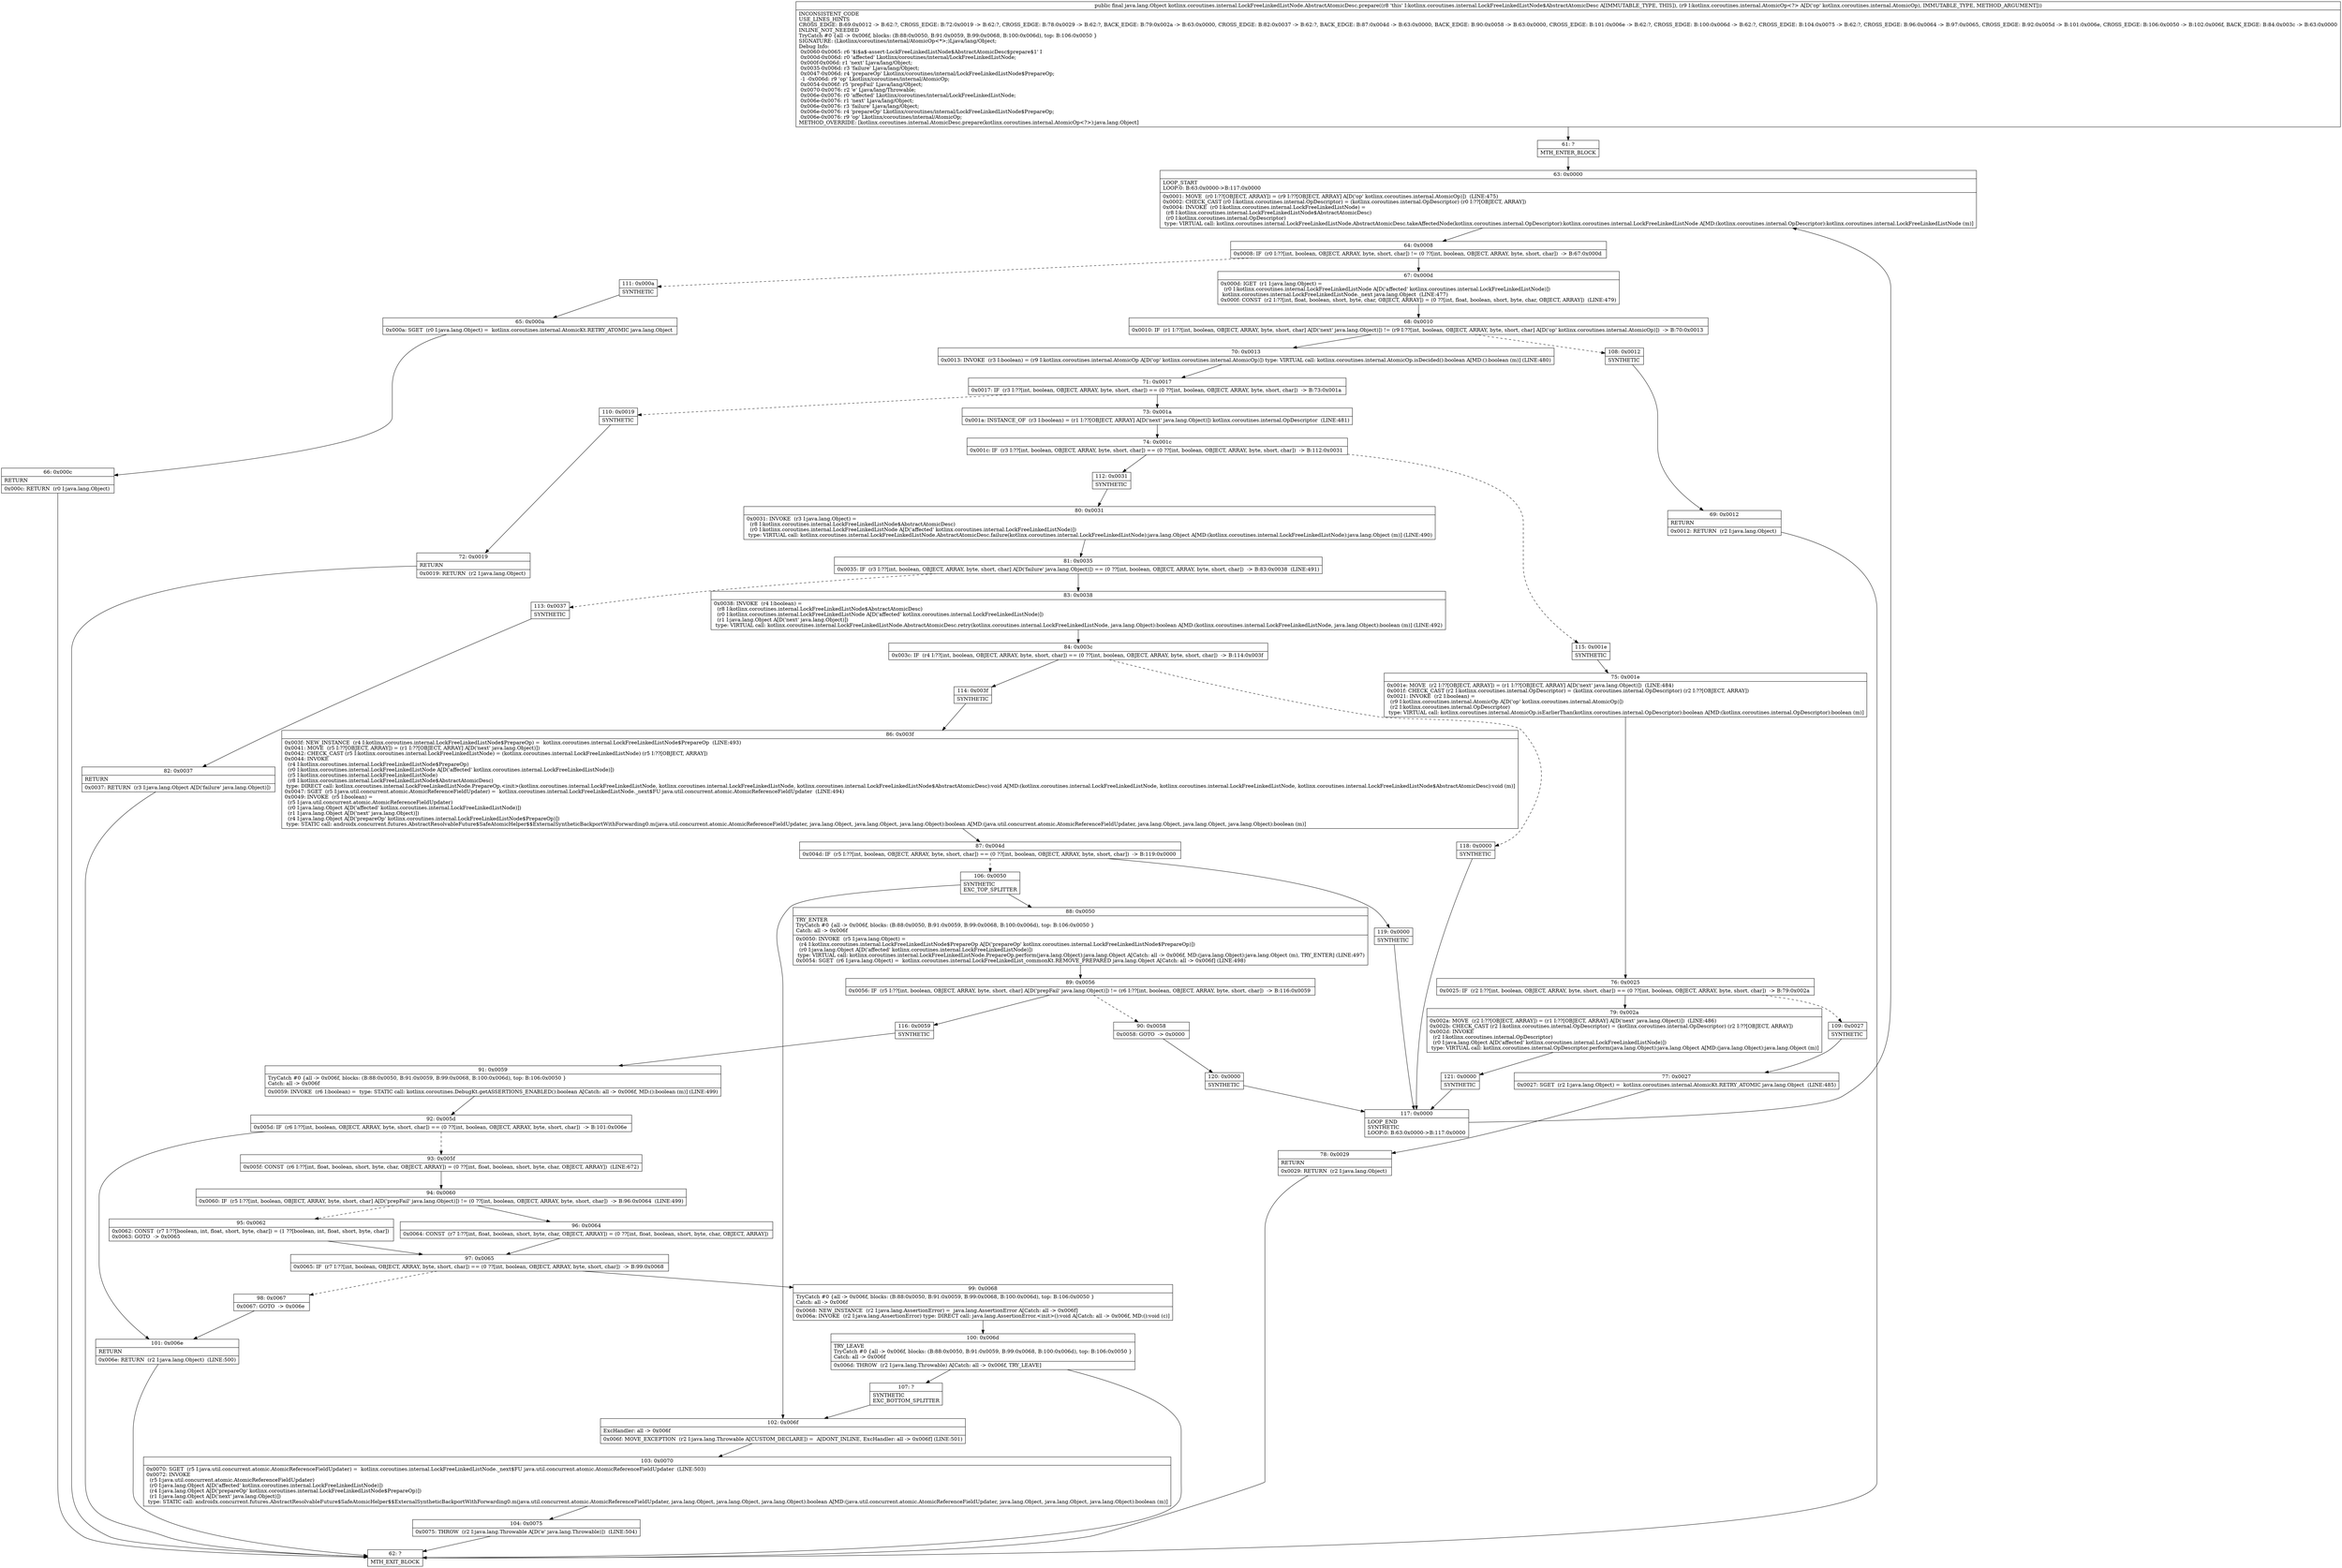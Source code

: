 digraph "CFG forkotlinx.coroutines.internal.LockFreeLinkedListNode.AbstractAtomicDesc.prepare(Lkotlinx\/coroutines\/internal\/AtomicOp;)Ljava\/lang\/Object;" {
Node_61 [shape=record,label="{61\:\ ?|MTH_ENTER_BLOCK\l}"];
Node_63 [shape=record,label="{63\:\ 0x0000|LOOP_START\lLOOP:0: B:63:0x0000\-\>B:117:0x0000\l|0x0001: MOVE  (r0 I:??[OBJECT, ARRAY]) = (r9 I:??[OBJECT, ARRAY] A[D('op' kotlinx.coroutines.internal.AtomicOp)])  (LINE:475)\l0x0002: CHECK_CAST (r0 I:kotlinx.coroutines.internal.OpDescriptor) = (kotlinx.coroutines.internal.OpDescriptor) (r0 I:??[OBJECT, ARRAY]) \l0x0004: INVOKE  (r0 I:kotlinx.coroutines.internal.LockFreeLinkedListNode) = \l  (r8 I:kotlinx.coroutines.internal.LockFreeLinkedListNode$AbstractAtomicDesc)\l  (r0 I:kotlinx.coroutines.internal.OpDescriptor)\l type: VIRTUAL call: kotlinx.coroutines.internal.LockFreeLinkedListNode.AbstractAtomicDesc.takeAffectedNode(kotlinx.coroutines.internal.OpDescriptor):kotlinx.coroutines.internal.LockFreeLinkedListNode A[MD:(kotlinx.coroutines.internal.OpDescriptor):kotlinx.coroutines.internal.LockFreeLinkedListNode (m)]\l}"];
Node_64 [shape=record,label="{64\:\ 0x0008|0x0008: IF  (r0 I:??[int, boolean, OBJECT, ARRAY, byte, short, char]) != (0 ??[int, boolean, OBJECT, ARRAY, byte, short, char])  \-\> B:67:0x000d \l}"];
Node_67 [shape=record,label="{67\:\ 0x000d|0x000d: IGET  (r1 I:java.lang.Object) = \l  (r0 I:kotlinx.coroutines.internal.LockFreeLinkedListNode A[D('affected' kotlinx.coroutines.internal.LockFreeLinkedListNode)])\l kotlinx.coroutines.internal.LockFreeLinkedListNode._next java.lang.Object  (LINE:477)\l0x000f: CONST  (r2 I:??[int, float, boolean, short, byte, char, OBJECT, ARRAY]) = (0 ??[int, float, boolean, short, byte, char, OBJECT, ARRAY])  (LINE:479)\l}"];
Node_68 [shape=record,label="{68\:\ 0x0010|0x0010: IF  (r1 I:??[int, boolean, OBJECT, ARRAY, byte, short, char] A[D('next' java.lang.Object)]) != (r9 I:??[int, boolean, OBJECT, ARRAY, byte, short, char] A[D('op' kotlinx.coroutines.internal.AtomicOp)])  \-\> B:70:0x0013 \l}"];
Node_70 [shape=record,label="{70\:\ 0x0013|0x0013: INVOKE  (r3 I:boolean) = (r9 I:kotlinx.coroutines.internal.AtomicOp A[D('op' kotlinx.coroutines.internal.AtomicOp)]) type: VIRTUAL call: kotlinx.coroutines.internal.AtomicOp.isDecided():boolean A[MD:():boolean (m)] (LINE:480)\l}"];
Node_71 [shape=record,label="{71\:\ 0x0017|0x0017: IF  (r3 I:??[int, boolean, OBJECT, ARRAY, byte, short, char]) == (0 ??[int, boolean, OBJECT, ARRAY, byte, short, char])  \-\> B:73:0x001a \l}"];
Node_73 [shape=record,label="{73\:\ 0x001a|0x001a: INSTANCE_OF  (r3 I:boolean) = (r1 I:??[OBJECT, ARRAY] A[D('next' java.lang.Object)]) kotlinx.coroutines.internal.OpDescriptor  (LINE:481)\l}"];
Node_74 [shape=record,label="{74\:\ 0x001c|0x001c: IF  (r3 I:??[int, boolean, OBJECT, ARRAY, byte, short, char]) == (0 ??[int, boolean, OBJECT, ARRAY, byte, short, char])  \-\> B:112:0x0031 \l}"];
Node_112 [shape=record,label="{112\:\ 0x0031|SYNTHETIC\l}"];
Node_80 [shape=record,label="{80\:\ 0x0031|0x0031: INVOKE  (r3 I:java.lang.Object) = \l  (r8 I:kotlinx.coroutines.internal.LockFreeLinkedListNode$AbstractAtomicDesc)\l  (r0 I:kotlinx.coroutines.internal.LockFreeLinkedListNode A[D('affected' kotlinx.coroutines.internal.LockFreeLinkedListNode)])\l type: VIRTUAL call: kotlinx.coroutines.internal.LockFreeLinkedListNode.AbstractAtomicDesc.failure(kotlinx.coroutines.internal.LockFreeLinkedListNode):java.lang.Object A[MD:(kotlinx.coroutines.internal.LockFreeLinkedListNode):java.lang.Object (m)] (LINE:490)\l}"];
Node_81 [shape=record,label="{81\:\ 0x0035|0x0035: IF  (r3 I:??[int, boolean, OBJECT, ARRAY, byte, short, char] A[D('failure' java.lang.Object)]) == (0 ??[int, boolean, OBJECT, ARRAY, byte, short, char])  \-\> B:83:0x0038  (LINE:491)\l}"];
Node_83 [shape=record,label="{83\:\ 0x0038|0x0038: INVOKE  (r4 I:boolean) = \l  (r8 I:kotlinx.coroutines.internal.LockFreeLinkedListNode$AbstractAtomicDesc)\l  (r0 I:kotlinx.coroutines.internal.LockFreeLinkedListNode A[D('affected' kotlinx.coroutines.internal.LockFreeLinkedListNode)])\l  (r1 I:java.lang.Object A[D('next' java.lang.Object)])\l type: VIRTUAL call: kotlinx.coroutines.internal.LockFreeLinkedListNode.AbstractAtomicDesc.retry(kotlinx.coroutines.internal.LockFreeLinkedListNode, java.lang.Object):boolean A[MD:(kotlinx.coroutines.internal.LockFreeLinkedListNode, java.lang.Object):boolean (m)] (LINE:492)\l}"];
Node_84 [shape=record,label="{84\:\ 0x003c|0x003c: IF  (r4 I:??[int, boolean, OBJECT, ARRAY, byte, short, char]) == (0 ??[int, boolean, OBJECT, ARRAY, byte, short, char])  \-\> B:114:0x003f \l}"];
Node_114 [shape=record,label="{114\:\ 0x003f|SYNTHETIC\l}"];
Node_86 [shape=record,label="{86\:\ 0x003f|0x003f: NEW_INSTANCE  (r4 I:kotlinx.coroutines.internal.LockFreeLinkedListNode$PrepareOp) =  kotlinx.coroutines.internal.LockFreeLinkedListNode$PrepareOp  (LINE:493)\l0x0041: MOVE  (r5 I:??[OBJECT, ARRAY]) = (r1 I:??[OBJECT, ARRAY] A[D('next' java.lang.Object)]) \l0x0042: CHECK_CAST (r5 I:kotlinx.coroutines.internal.LockFreeLinkedListNode) = (kotlinx.coroutines.internal.LockFreeLinkedListNode) (r5 I:??[OBJECT, ARRAY]) \l0x0044: INVOKE  \l  (r4 I:kotlinx.coroutines.internal.LockFreeLinkedListNode$PrepareOp)\l  (r0 I:kotlinx.coroutines.internal.LockFreeLinkedListNode A[D('affected' kotlinx.coroutines.internal.LockFreeLinkedListNode)])\l  (r5 I:kotlinx.coroutines.internal.LockFreeLinkedListNode)\l  (r8 I:kotlinx.coroutines.internal.LockFreeLinkedListNode$AbstractAtomicDesc)\l type: DIRECT call: kotlinx.coroutines.internal.LockFreeLinkedListNode.PrepareOp.\<init\>(kotlinx.coroutines.internal.LockFreeLinkedListNode, kotlinx.coroutines.internal.LockFreeLinkedListNode, kotlinx.coroutines.internal.LockFreeLinkedListNode$AbstractAtomicDesc):void A[MD:(kotlinx.coroutines.internal.LockFreeLinkedListNode, kotlinx.coroutines.internal.LockFreeLinkedListNode, kotlinx.coroutines.internal.LockFreeLinkedListNode$AbstractAtomicDesc):void (m)]\l0x0047: SGET  (r5 I:java.util.concurrent.atomic.AtomicReferenceFieldUpdater) =  kotlinx.coroutines.internal.LockFreeLinkedListNode._next$FU java.util.concurrent.atomic.AtomicReferenceFieldUpdater  (LINE:494)\l0x0049: INVOKE  (r5 I:boolean) = \l  (r5 I:java.util.concurrent.atomic.AtomicReferenceFieldUpdater)\l  (r0 I:java.lang.Object A[D('affected' kotlinx.coroutines.internal.LockFreeLinkedListNode)])\l  (r1 I:java.lang.Object A[D('next' java.lang.Object)])\l  (r4 I:java.lang.Object A[D('prepareOp' kotlinx.coroutines.internal.LockFreeLinkedListNode$PrepareOp)])\l type: STATIC call: androidx.concurrent.futures.AbstractResolvableFuture$SafeAtomicHelper$$ExternalSyntheticBackportWithForwarding0.m(java.util.concurrent.atomic.AtomicReferenceFieldUpdater, java.lang.Object, java.lang.Object, java.lang.Object):boolean A[MD:(java.util.concurrent.atomic.AtomicReferenceFieldUpdater, java.lang.Object, java.lang.Object, java.lang.Object):boolean (m)]\l}"];
Node_87 [shape=record,label="{87\:\ 0x004d|0x004d: IF  (r5 I:??[int, boolean, OBJECT, ARRAY, byte, short, char]) == (0 ??[int, boolean, OBJECT, ARRAY, byte, short, char])  \-\> B:119:0x0000 \l}"];
Node_106 [shape=record,label="{106\:\ 0x0050|SYNTHETIC\lEXC_TOP_SPLITTER\l}"];
Node_88 [shape=record,label="{88\:\ 0x0050|TRY_ENTER\lTryCatch #0 \{all \-\> 0x006f, blocks: (B:88:0x0050, B:91:0x0059, B:99:0x0068, B:100:0x006d), top: B:106:0x0050 \}\lCatch: all \-\> 0x006f\l|0x0050: INVOKE  (r5 I:java.lang.Object) = \l  (r4 I:kotlinx.coroutines.internal.LockFreeLinkedListNode$PrepareOp A[D('prepareOp' kotlinx.coroutines.internal.LockFreeLinkedListNode$PrepareOp)])\l  (r0 I:java.lang.Object A[D('affected' kotlinx.coroutines.internal.LockFreeLinkedListNode)])\l type: VIRTUAL call: kotlinx.coroutines.internal.LockFreeLinkedListNode.PrepareOp.perform(java.lang.Object):java.lang.Object A[Catch: all \-\> 0x006f, MD:(java.lang.Object):java.lang.Object (m), TRY_ENTER] (LINE:497)\l0x0054: SGET  (r6 I:java.lang.Object) =  kotlinx.coroutines.internal.LockFreeLinkedList_commonKt.REMOVE_PREPARED java.lang.Object A[Catch: all \-\> 0x006f] (LINE:498)\l}"];
Node_89 [shape=record,label="{89\:\ 0x0056|0x0056: IF  (r5 I:??[int, boolean, OBJECT, ARRAY, byte, short, char] A[D('prepFail' java.lang.Object)]) != (r6 I:??[int, boolean, OBJECT, ARRAY, byte, short, char])  \-\> B:116:0x0059 \l}"];
Node_90 [shape=record,label="{90\:\ 0x0058|0x0058: GOTO  \-\> 0x0000 \l}"];
Node_120 [shape=record,label="{120\:\ 0x0000|SYNTHETIC\l}"];
Node_117 [shape=record,label="{117\:\ 0x0000|LOOP_END\lSYNTHETIC\lLOOP:0: B:63:0x0000\-\>B:117:0x0000\l}"];
Node_116 [shape=record,label="{116\:\ 0x0059|SYNTHETIC\l}"];
Node_91 [shape=record,label="{91\:\ 0x0059|TryCatch #0 \{all \-\> 0x006f, blocks: (B:88:0x0050, B:91:0x0059, B:99:0x0068, B:100:0x006d), top: B:106:0x0050 \}\lCatch: all \-\> 0x006f\l|0x0059: INVOKE  (r6 I:boolean) =  type: STATIC call: kotlinx.coroutines.DebugKt.getASSERTIONS_ENABLED():boolean A[Catch: all \-\> 0x006f, MD:():boolean (m)] (LINE:499)\l}"];
Node_92 [shape=record,label="{92\:\ 0x005d|0x005d: IF  (r6 I:??[int, boolean, OBJECT, ARRAY, byte, short, char]) == (0 ??[int, boolean, OBJECT, ARRAY, byte, short, char])  \-\> B:101:0x006e \l}"];
Node_93 [shape=record,label="{93\:\ 0x005f|0x005f: CONST  (r6 I:??[int, float, boolean, short, byte, char, OBJECT, ARRAY]) = (0 ??[int, float, boolean, short, byte, char, OBJECT, ARRAY])  (LINE:672)\l}"];
Node_94 [shape=record,label="{94\:\ 0x0060|0x0060: IF  (r5 I:??[int, boolean, OBJECT, ARRAY, byte, short, char] A[D('prepFail' java.lang.Object)]) != (0 ??[int, boolean, OBJECT, ARRAY, byte, short, char])  \-\> B:96:0x0064  (LINE:499)\l}"];
Node_95 [shape=record,label="{95\:\ 0x0062|0x0062: CONST  (r7 I:??[boolean, int, float, short, byte, char]) = (1 ??[boolean, int, float, short, byte, char]) \l0x0063: GOTO  \-\> 0x0065 \l}"];
Node_97 [shape=record,label="{97\:\ 0x0065|0x0065: IF  (r7 I:??[int, boolean, OBJECT, ARRAY, byte, short, char]) == (0 ??[int, boolean, OBJECT, ARRAY, byte, short, char])  \-\> B:99:0x0068 \l}"];
Node_98 [shape=record,label="{98\:\ 0x0067|0x0067: GOTO  \-\> 0x006e \l}"];
Node_99 [shape=record,label="{99\:\ 0x0068|TryCatch #0 \{all \-\> 0x006f, blocks: (B:88:0x0050, B:91:0x0059, B:99:0x0068, B:100:0x006d), top: B:106:0x0050 \}\lCatch: all \-\> 0x006f\l|0x0068: NEW_INSTANCE  (r2 I:java.lang.AssertionError) =  java.lang.AssertionError A[Catch: all \-\> 0x006f]\l0x006a: INVOKE  (r2 I:java.lang.AssertionError) type: DIRECT call: java.lang.AssertionError.\<init\>():void A[Catch: all \-\> 0x006f, MD:():void (c)]\l}"];
Node_100 [shape=record,label="{100\:\ 0x006d|TRY_LEAVE\lTryCatch #0 \{all \-\> 0x006f, blocks: (B:88:0x0050, B:91:0x0059, B:99:0x0068, B:100:0x006d), top: B:106:0x0050 \}\lCatch: all \-\> 0x006f\l|0x006d: THROW  (r2 I:java.lang.Throwable) A[Catch: all \-\> 0x006f, TRY_LEAVE]\l}"];
Node_62 [shape=record,label="{62\:\ ?|MTH_EXIT_BLOCK\l}"];
Node_107 [shape=record,label="{107\:\ ?|SYNTHETIC\lEXC_BOTTOM_SPLITTER\l}"];
Node_96 [shape=record,label="{96\:\ 0x0064|0x0064: CONST  (r7 I:??[int, float, boolean, short, byte, char, OBJECT, ARRAY]) = (0 ??[int, float, boolean, short, byte, char, OBJECT, ARRAY]) \l}"];
Node_101 [shape=record,label="{101\:\ 0x006e|RETURN\l|0x006e: RETURN  (r2 I:java.lang.Object)  (LINE:500)\l}"];
Node_102 [shape=record,label="{102\:\ 0x006f|ExcHandler: all \-\> 0x006f\l|0x006f: MOVE_EXCEPTION  (r2 I:java.lang.Throwable A[CUSTOM_DECLARE]) =  A[DONT_INLINE, ExcHandler: all \-\> 0x006f] (LINE:501)\l}"];
Node_103 [shape=record,label="{103\:\ 0x0070|0x0070: SGET  (r5 I:java.util.concurrent.atomic.AtomicReferenceFieldUpdater) =  kotlinx.coroutines.internal.LockFreeLinkedListNode._next$FU java.util.concurrent.atomic.AtomicReferenceFieldUpdater  (LINE:503)\l0x0072: INVOKE  \l  (r5 I:java.util.concurrent.atomic.AtomicReferenceFieldUpdater)\l  (r0 I:java.lang.Object A[D('affected' kotlinx.coroutines.internal.LockFreeLinkedListNode)])\l  (r4 I:java.lang.Object A[D('prepareOp' kotlinx.coroutines.internal.LockFreeLinkedListNode$PrepareOp)])\l  (r1 I:java.lang.Object A[D('next' java.lang.Object)])\l type: STATIC call: androidx.concurrent.futures.AbstractResolvableFuture$SafeAtomicHelper$$ExternalSyntheticBackportWithForwarding0.m(java.util.concurrent.atomic.AtomicReferenceFieldUpdater, java.lang.Object, java.lang.Object, java.lang.Object):boolean A[MD:(java.util.concurrent.atomic.AtomicReferenceFieldUpdater, java.lang.Object, java.lang.Object, java.lang.Object):boolean (m)]\l}"];
Node_104 [shape=record,label="{104\:\ 0x0075|0x0075: THROW  (r2 I:java.lang.Throwable A[D('e' java.lang.Throwable)])  (LINE:504)\l}"];
Node_119 [shape=record,label="{119\:\ 0x0000|SYNTHETIC\l}"];
Node_118 [shape=record,label="{118\:\ 0x0000|SYNTHETIC\l}"];
Node_113 [shape=record,label="{113\:\ 0x0037|SYNTHETIC\l}"];
Node_82 [shape=record,label="{82\:\ 0x0037|RETURN\l|0x0037: RETURN  (r3 I:java.lang.Object A[D('failure' java.lang.Object)]) \l}"];
Node_115 [shape=record,label="{115\:\ 0x001e|SYNTHETIC\l}"];
Node_75 [shape=record,label="{75\:\ 0x001e|0x001e: MOVE  (r2 I:??[OBJECT, ARRAY]) = (r1 I:??[OBJECT, ARRAY] A[D('next' java.lang.Object)])  (LINE:484)\l0x001f: CHECK_CAST (r2 I:kotlinx.coroutines.internal.OpDescriptor) = (kotlinx.coroutines.internal.OpDescriptor) (r2 I:??[OBJECT, ARRAY]) \l0x0021: INVOKE  (r2 I:boolean) = \l  (r9 I:kotlinx.coroutines.internal.AtomicOp A[D('op' kotlinx.coroutines.internal.AtomicOp)])\l  (r2 I:kotlinx.coroutines.internal.OpDescriptor)\l type: VIRTUAL call: kotlinx.coroutines.internal.AtomicOp.isEarlierThan(kotlinx.coroutines.internal.OpDescriptor):boolean A[MD:(kotlinx.coroutines.internal.OpDescriptor):boolean (m)]\l}"];
Node_76 [shape=record,label="{76\:\ 0x0025|0x0025: IF  (r2 I:??[int, boolean, OBJECT, ARRAY, byte, short, char]) == (0 ??[int, boolean, OBJECT, ARRAY, byte, short, char])  \-\> B:79:0x002a \l}"];
Node_79 [shape=record,label="{79\:\ 0x002a|0x002a: MOVE  (r2 I:??[OBJECT, ARRAY]) = (r1 I:??[OBJECT, ARRAY] A[D('next' java.lang.Object)])  (LINE:486)\l0x002b: CHECK_CAST (r2 I:kotlinx.coroutines.internal.OpDescriptor) = (kotlinx.coroutines.internal.OpDescriptor) (r2 I:??[OBJECT, ARRAY]) \l0x002d: INVOKE  \l  (r2 I:kotlinx.coroutines.internal.OpDescriptor)\l  (r0 I:java.lang.Object A[D('affected' kotlinx.coroutines.internal.LockFreeLinkedListNode)])\l type: VIRTUAL call: kotlinx.coroutines.internal.OpDescriptor.perform(java.lang.Object):java.lang.Object A[MD:(java.lang.Object):java.lang.Object (m)]\l}"];
Node_121 [shape=record,label="{121\:\ 0x0000|SYNTHETIC\l}"];
Node_109 [shape=record,label="{109\:\ 0x0027|SYNTHETIC\l}"];
Node_77 [shape=record,label="{77\:\ 0x0027|0x0027: SGET  (r2 I:java.lang.Object) =  kotlinx.coroutines.internal.AtomicKt.RETRY_ATOMIC java.lang.Object  (LINE:485)\l}"];
Node_78 [shape=record,label="{78\:\ 0x0029|RETURN\l|0x0029: RETURN  (r2 I:java.lang.Object) \l}"];
Node_110 [shape=record,label="{110\:\ 0x0019|SYNTHETIC\l}"];
Node_72 [shape=record,label="{72\:\ 0x0019|RETURN\l|0x0019: RETURN  (r2 I:java.lang.Object) \l}"];
Node_108 [shape=record,label="{108\:\ 0x0012|SYNTHETIC\l}"];
Node_69 [shape=record,label="{69\:\ 0x0012|RETURN\l|0x0012: RETURN  (r2 I:java.lang.Object) \l}"];
Node_111 [shape=record,label="{111\:\ 0x000a|SYNTHETIC\l}"];
Node_65 [shape=record,label="{65\:\ 0x000a|0x000a: SGET  (r0 I:java.lang.Object) =  kotlinx.coroutines.internal.AtomicKt.RETRY_ATOMIC java.lang.Object \l}"];
Node_66 [shape=record,label="{66\:\ 0x000c|RETURN\l|0x000c: RETURN  (r0 I:java.lang.Object) \l}"];
MethodNode[shape=record,label="{public final java.lang.Object kotlinx.coroutines.internal.LockFreeLinkedListNode.AbstractAtomicDesc.prepare((r8 'this' I:kotlinx.coroutines.internal.LockFreeLinkedListNode$AbstractAtomicDesc A[IMMUTABLE_TYPE, THIS]), (r9 I:kotlinx.coroutines.internal.AtomicOp\<?\> A[D('op' kotlinx.coroutines.internal.AtomicOp), IMMUTABLE_TYPE, METHOD_ARGUMENT]))  | INCONSISTENT_CODE\lUSE_LINES_HINTS\lCROSS_EDGE: B:69:0x0012 \-\> B:62:?, CROSS_EDGE: B:72:0x0019 \-\> B:62:?, CROSS_EDGE: B:78:0x0029 \-\> B:62:?, BACK_EDGE: B:79:0x002a \-\> B:63:0x0000, CROSS_EDGE: B:82:0x0037 \-\> B:62:?, BACK_EDGE: B:87:0x004d \-\> B:63:0x0000, BACK_EDGE: B:90:0x0058 \-\> B:63:0x0000, CROSS_EDGE: B:101:0x006e \-\> B:62:?, CROSS_EDGE: B:100:0x006d \-\> B:62:?, CROSS_EDGE: B:104:0x0075 \-\> B:62:?, CROSS_EDGE: B:96:0x0064 \-\> B:97:0x0065, CROSS_EDGE: B:92:0x005d \-\> B:101:0x006e, CROSS_EDGE: B:106:0x0050 \-\> B:102:0x006f, BACK_EDGE: B:84:0x003c \-\> B:63:0x0000\lINLINE_NOT_NEEDED\lTryCatch #0 \{all \-\> 0x006f, blocks: (B:88:0x0050, B:91:0x0059, B:99:0x0068, B:100:0x006d), top: B:106:0x0050 \}\lSIGNATURE: (Lkotlinx\/coroutines\/internal\/AtomicOp\<*\>;)Ljava\/lang\/Object;\lDebug Info:\l  0x0060\-0x0065: r6 '$i$a$\-assert\-LockFreeLinkedListNode$AbstractAtomicDesc$prepare$1' I\l  0x000d\-0x006d: r0 'affected' Lkotlinx\/coroutines\/internal\/LockFreeLinkedListNode;\l  0x000f\-0x006d: r1 'next' Ljava\/lang\/Object;\l  0x0035\-0x006d: r3 'failure' Ljava\/lang\/Object;\l  0x0047\-0x006d: r4 'prepareOp' Lkotlinx\/coroutines\/internal\/LockFreeLinkedListNode$PrepareOp;\l  \-1 \-0x006d: r9 'op' Lkotlinx\/coroutines\/internal\/AtomicOp;\l  0x0054\-0x006f: r5 'prepFail' Ljava\/lang\/Object;\l  0x0070\-0x0076: r2 'e' Ljava\/lang\/Throwable;\l  0x006e\-0x0076: r0 'affected' Lkotlinx\/coroutines\/internal\/LockFreeLinkedListNode;\l  0x006e\-0x0076: r1 'next' Ljava\/lang\/Object;\l  0x006e\-0x0076: r3 'failure' Ljava\/lang\/Object;\l  0x006e\-0x0076: r4 'prepareOp' Lkotlinx\/coroutines\/internal\/LockFreeLinkedListNode$PrepareOp;\l  0x006e\-0x0076: r9 'op' Lkotlinx\/coroutines\/internal\/AtomicOp;\lMETHOD_OVERRIDE: [kotlinx.coroutines.internal.AtomicDesc.prepare(kotlinx.coroutines.internal.AtomicOp\<?\>):java.lang.Object]\l}"];
MethodNode -> Node_61;Node_61 -> Node_63;
Node_63 -> Node_64;
Node_64 -> Node_67;
Node_64 -> Node_111[style=dashed];
Node_67 -> Node_68;
Node_68 -> Node_70;
Node_68 -> Node_108[style=dashed];
Node_70 -> Node_71;
Node_71 -> Node_73;
Node_71 -> Node_110[style=dashed];
Node_73 -> Node_74;
Node_74 -> Node_112;
Node_74 -> Node_115[style=dashed];
Node_112 -> Node_80;
Node_80 -> Node_81;
Node_81 -> Node_83;
Node_81 -> Node_113[style=dashed];
Node_83 -> Node_84;
Node_84 -> Node_114;
Node_84 -> Node_118[style=dashed];
Node_114 -> Node_86;
Node_86 -> Node_87;
Node_87 -> Node_106[style=dashed];
Node_87 -> Node_119;
Node_106 -> Node_88;
Node_106 -> Node_102;
Node_88 -> Node_89;
Node_89 -> Node_90[style=dashed];
Node_89 -> Node_116;
Node_90 -> Node_120;
Node_120 -> Node_117;
Node_117 -> Node_63;
Node_116 -> Node_91;
Node_91 -> Node_92;
Node_92 -> Node_93[style=dashed];
Node_92 -> Node_101;
Node_93 -> Node_94;
Node_94 -> Node_95[style=dashed];
Node_94 -> Node_96;
Node_95 -> Node_97;
Node_97 -> Node_98[style=dashed];
Node_97 -> Node_99;
Node_98 -> Node_101;
Node_99 -> Node_100;
Node_100 -> Node_62;
Node_100 -> Node_107;
Node_107 -> Node_102;
Node_96 -> Node_97;
Node_101 -> Node_62;
Node_102 -> Node_103;
Node_103 -> Node_104;
Node_104 -> Node_62;
Node_119 -> Node_117;
Node_118 -> Node_117;
Node_113 -> Node_82;
Node_82 -> Node_62;
Node_115 -> Node_75;
Node_75 -> Node_76;
Node_76 -> Node_79;
Node_76 -> Node_109[style=dashed];
Node_79 -> Node_121;
Node_121 -> Node_117;
Node_109 -> Node_77;
Node_77 -> Node_78;
Node_78 -> Node_62;
Node_110 -> Node_72;
Node_72 -> Node_62;
Node_108 -> Node_69;
Node_69 -> Node_62;
Node_111 -> Node_65;
Node_65 -> Node_66;
Node_66 -> Node_62;
}

